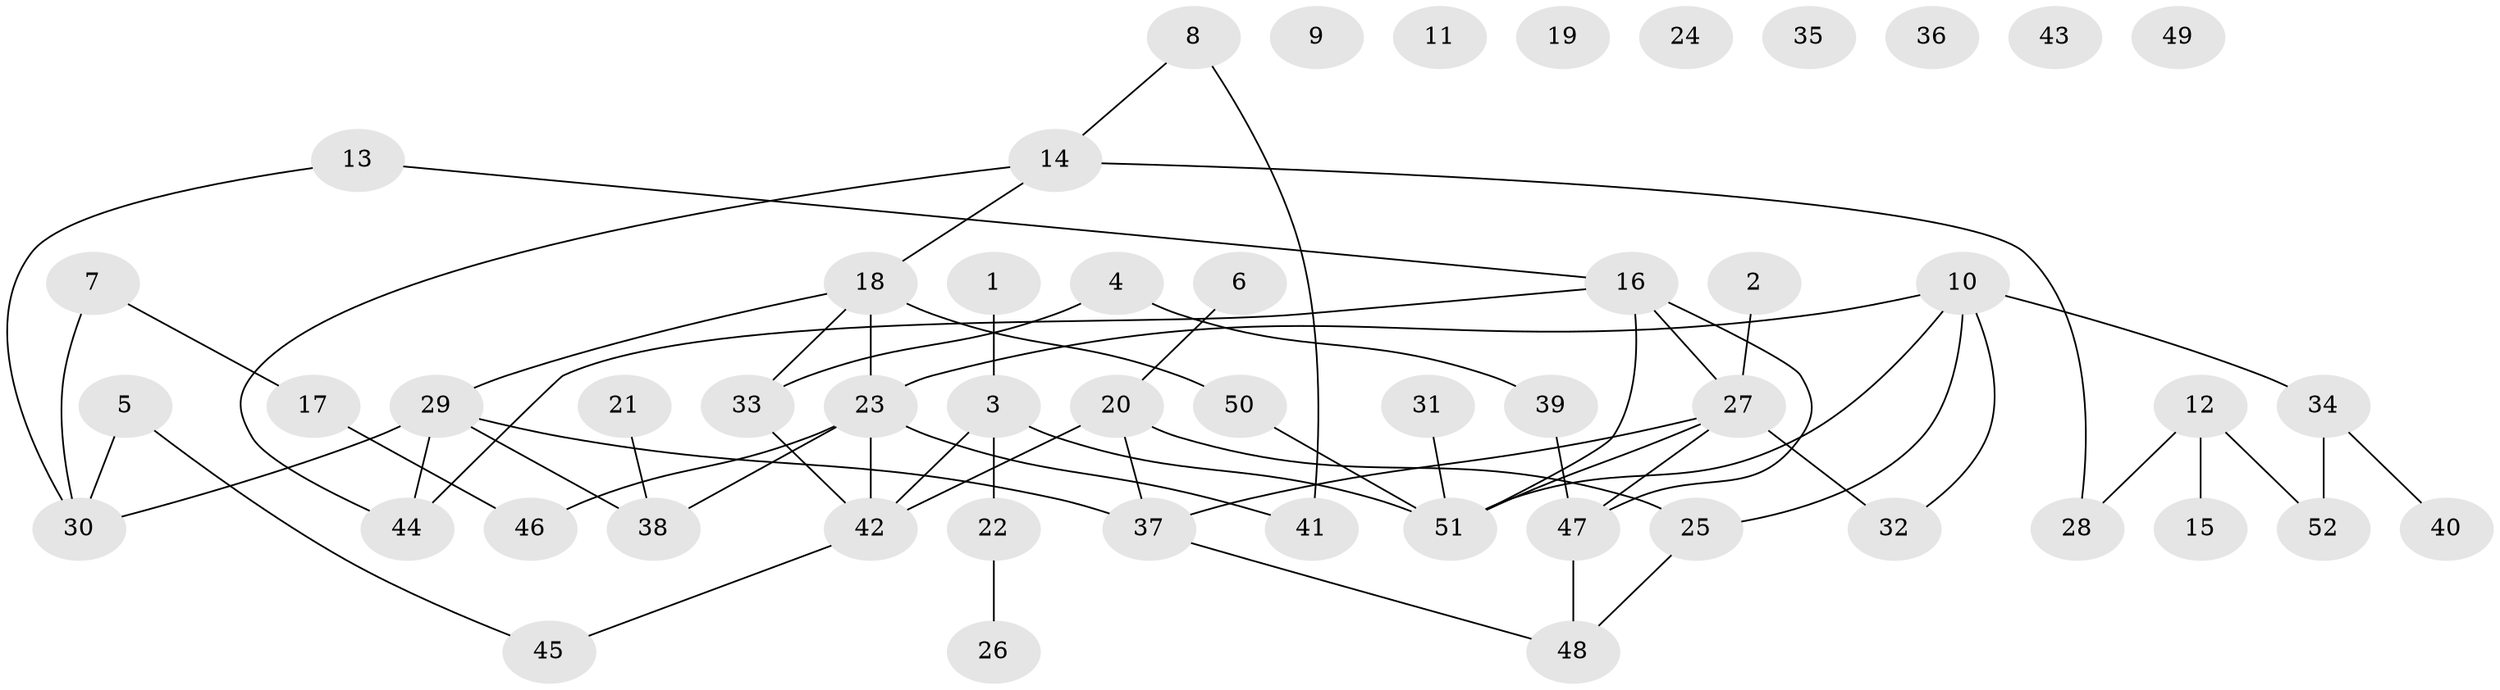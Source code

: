 // Generated by graph-tools (version 1.1) at 2025/33/03/09/25 02:33:38]
// undirected, 52 vertices, 63 edges
graph export_dot {
graph [start="1"]
  node [color=gray90,style=filled];
  1;
  2;
  3;
  4;
  5;
  6;
  7;
  8;
  9;
  10;
  11;
  12;
  13;
  14;
  15;
  16;
  17;
  18;
  19;
  20;
  21;
  22;
  23;
  24;
  25;
  26;
  27;
  28;
  29;
  30;
  31;
  32;
  33;
  34;
  35;
  36;
  37;
  38;
  39;
  40;
  41;
  42;
  43;
  44;
  45;
  46;
  47;
  48;
  49;
  50;
  51;
  52;
  1 -- 3;
  2 -- 27;
  3 -- 22;
  3 -- 42;
  3 -- 51;
  4 -- 33;
  4 -- 39;
  5 -- 30;
  5 -- 45;
  6 -- 20;
  7 -- 17;
  7 -- 30;
  8 -- 14;
  8 -- 41;
  10 -- 23;
  10 -- 25;
  10 -- 32;
  10 -- 34;
  10 -- 51;
  12 -- 15;
  12 -- 28;
  12 -- 52;
  13 -- 16;
  13 -- 30;
  14 -- 18;
  14 -- 28;
  14 -- 44;
  16 -- 27;
  16 -- 44;
  16 -- 47;
  16 -- 51;
  17 -- 46;
  18 -- 23;
  18 -- 29;
  18 -- 33;
  18 -- 50;
  20 -- 25;
  20 -- 37;
  20 -- 42;
  21 -- 38;
  22 -- 26;
  23 -- 38;
  23 -- 41;
  23 -- 42;
  23 -- 46;
  25 -- 48;
  27 -- 32;
  27 -- 37;
  27 -- 47;
  27 -- 51;
  29 -- 30;
  29 -- 37;
  29 -- 38;
  29 -- 44;
  31 -- 51;
  33 -- 42;
  34 -- 40;
  34 -- 52;
  37 -- 48;
  39 -- 47;
  42 -- 45;
  47 -- 48;
  50 -- 51;
}
